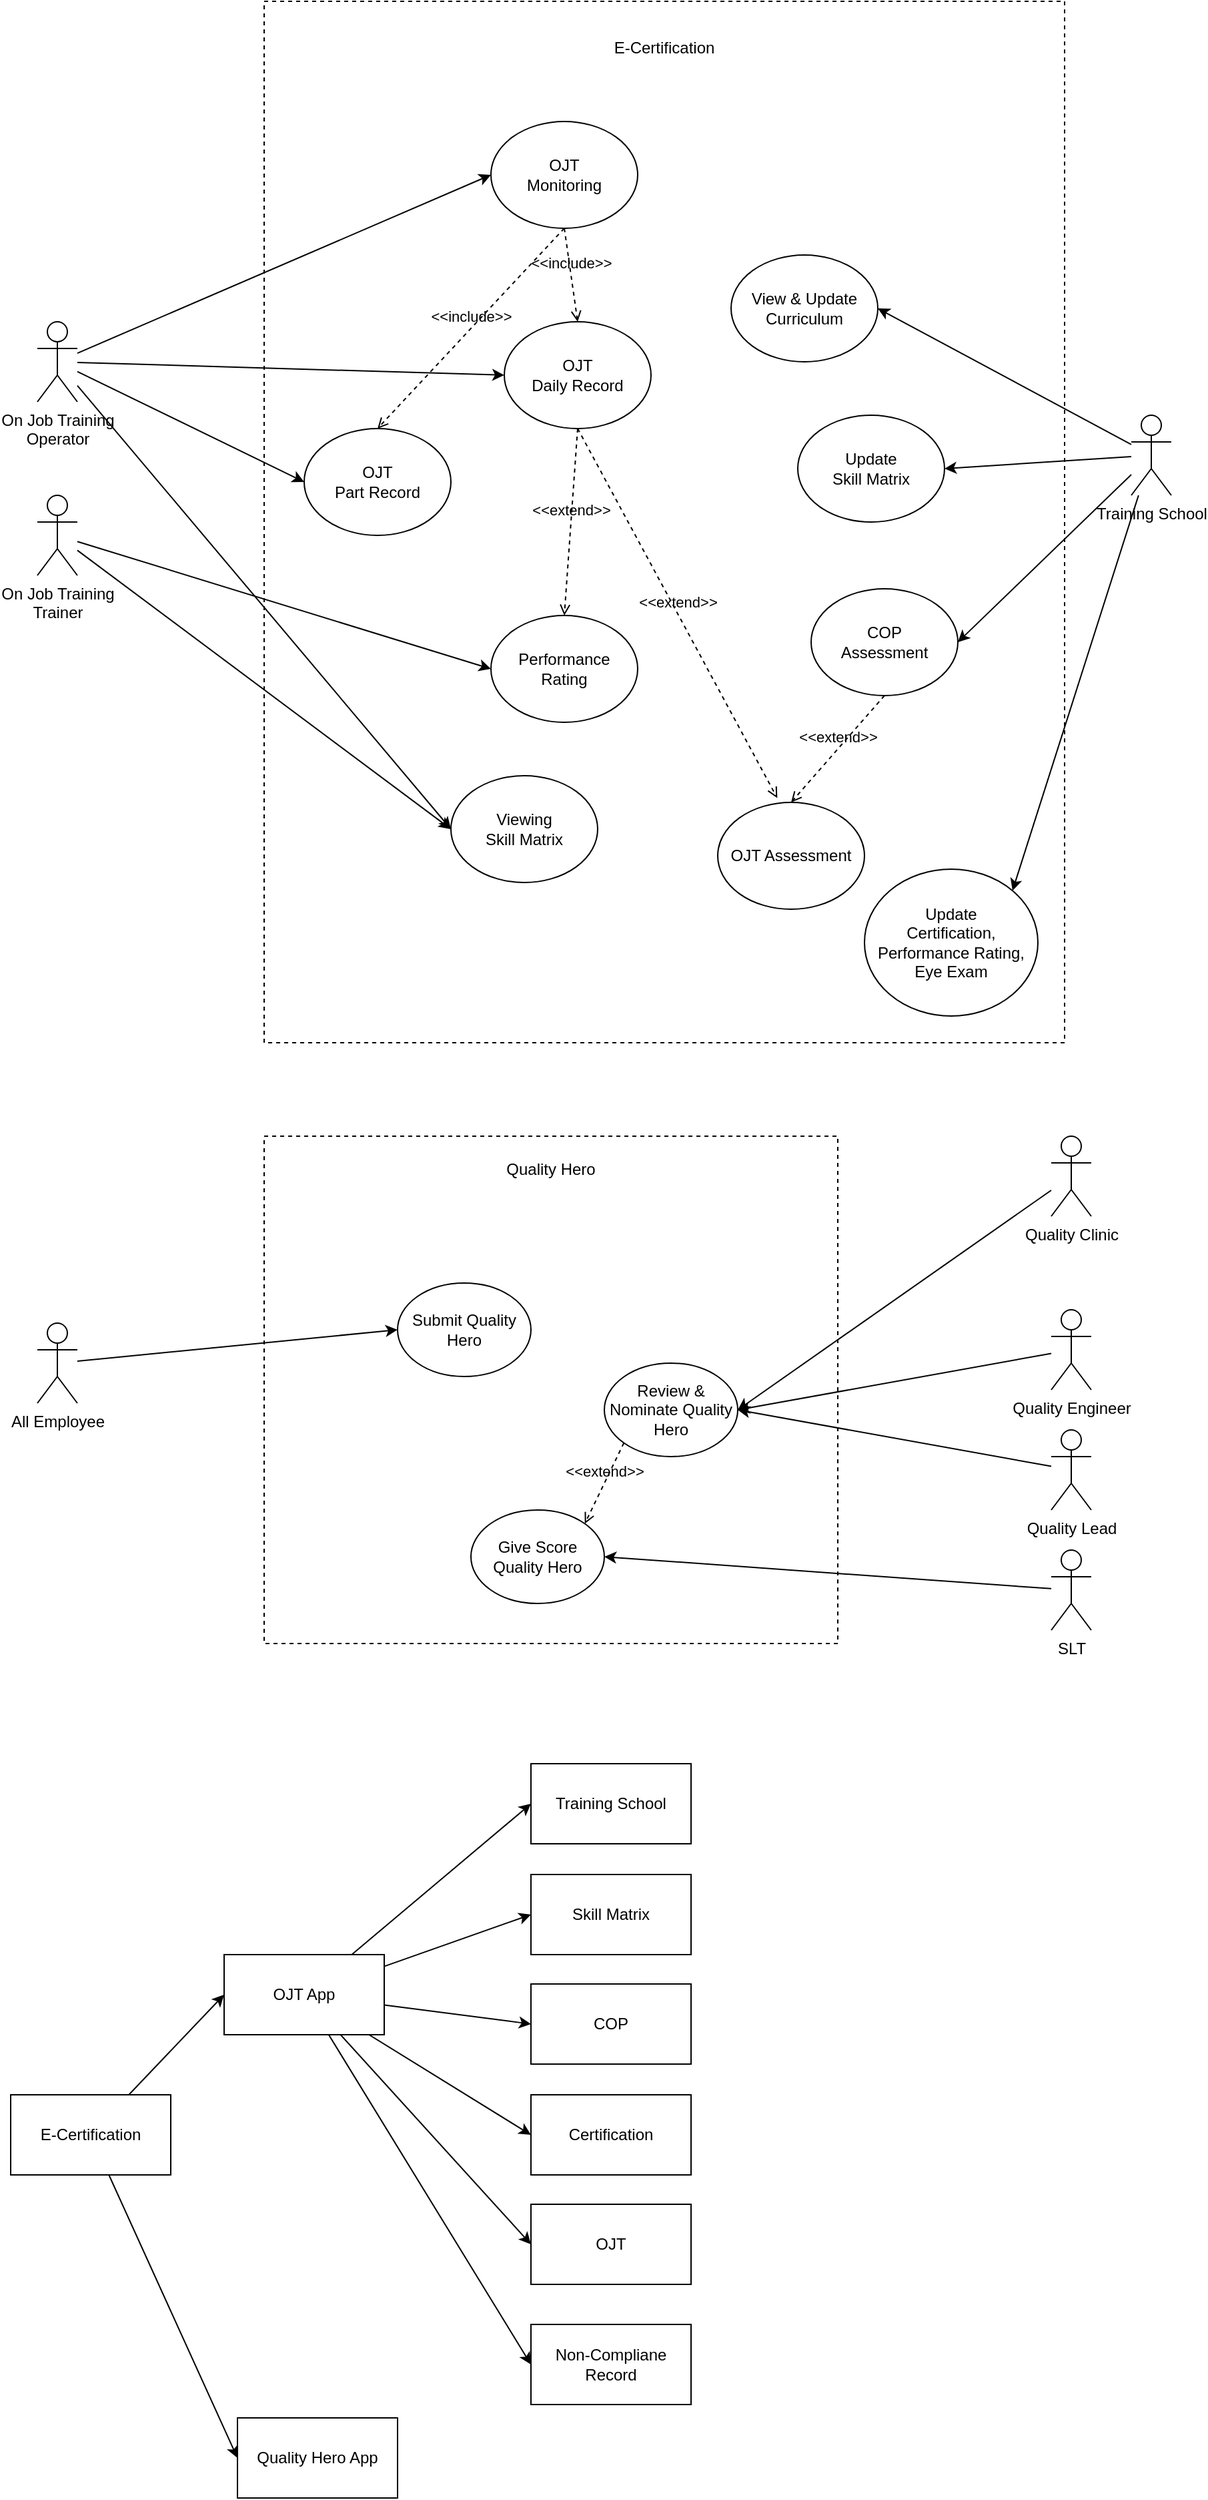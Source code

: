 <mxfile version="28.1.0">
  <diagram name="Page-1" id="vAN0KJlrT1s0Eo0WOsTo">
    <mxGraphModel dx="1197" dy="1808" grid="1" gridSize="10" guides="1" tooltips="1" connect="1" arrows="1" fold="1" page="1" pageScale="1" pageWidth="850" pageHeight="1100" math="0" shadow="0">
      <root>
        <mxCell id="0" />
        <mxCell id="1" parent="0" />
        <mxCell id="QV0MePQZohn8qoribHQy-36" value="" style="rounded=0;whiteSpace=wrap;html=1;fillColor=none;dashed=1;" vertex="1" parent="1">
          <mxGeometry x="430" y="-80" width="600" height="780" as="geometry" />
        </mxCell>
        <mxCell id="QV0MePQZohn8qoribHQy-19" style="edgeStyle=none;rounded=0;orthogonalLoop=1;jettySize=auto;html=1;entryX=0;entryY=0.5;entryDx=0;entryDy=0;" edge="1" parent="1" source="QV0MePQZohn8qoribHQy-1" target="QV0MePQZohn8qoribHQy-8">
          <mxGeometry relative="1" as="geometry" />
        </mxCell>
        <mxCell id="QV0MePQZohn8qoribHQy-20" style="edgeStyle=none;rounded=0;orthogonalLoop=1;jettySize=auto;html=1;entryX=0;entryY=0.5;entryDx=0;entryDy=0;" edge="1" parent="1" source="QV0MePQZohn8qoribHQy-1" target="QV0MePQZohn8qoribHQy-9">
          <mxGeometry relative="1" as="geometry" />
        </mxCell>
        <mxCell id="QV0MePQZohn8qoribHQy-21" style="edgeStyle=none;rounded=0;orthogonalLoop=1;jettySize=auto;html=1;entryX=0;entryY=0.5;entryDx=0;entryDy=0;" edge="1" parent="1" source="QV0MePQZohn8qoribHQy-1" target="QV0MePQZohn8qoribHQy-12">
          <mxGeometry relative="1" as="geometry" />
        </mxCell>
        <mxCell id="QV0MePQZohn8qoribHQy-27" style="edgeStyle=none;rounded=0;orthogonalLoop=1;jettySize=auto;html=1;entryX=0;entryY=0.5;entryDx=0;entryDy=0;" edge="1" parent="1" source="QV0MePQZohn8qoribHQy-1" target="QV0MePQZohn8qoribHQy-13">
          <mxGeometry relative="1" as="geometry" />
        </mxCell>
        <mxCell id="QV0MePQZohn8qoribHQy-1" value="On Job Training&lt;div&gt;Operator&lt;/div&gt;" style="shape=umlActor;verticalLabelPosition=bottom;verticalAlign=top;html=1;outlineConnect=0;" vertex="1" parent="1">
          <mxGeometry x="260" y="160" width="30" height="60" as="geometry" />
        </mxCell>
        <mxCell id="QV0MePQZohn8qoribHQy-22" style="edgeStyle=none;rounded=0;orthogonalLoop=1;jettySize=auto;html=1;entryX=0;entryY=0.5;entryDx=0;entryDy=0;" edge="1" parent="1" source="QV0MePQZohn8qoribHQy-6" target="QV0MePQZohn8qoribHQy-10">
          <mxGeometry relative="1" as="geometry" />
        </mxCell>
        <mxCell id="QV0MePQZohn8qoribHQy-26" style="edgeStyle=none;rounded=0;orthogonalLoop=1;jettySize=auto;html=1;entryX=0;entryY=0.5;entryDx=0;entryDy=0;" edge="1" parent="1" source="QV0MePQZohn8qoribHQy-6" target="QV0MePQZohn8qoribHQy-13">
          <mxGeometry relative="1" as="geometry" />
        </mxCell>
        <mxCell id="QV0MePQZohn8qoribHQy-6" value="On Job Training&lt;div&gt;Trainer&lt;/div&gt;" style="shape=umlActor;verticalLabelPosition=bottom;verticalAlign=top;html=1;outlineConnect=0;" vertex="1" parent="1">
          <mxGeometry x="260" y="290" width="30" height="60" as="geometry" />
        </mxCell>
        <mxCell id="QV0MePQZohn8qoribHQy-28" style="edgeStyle=none;rounded=0;orthogonalLoop=1;jettySize=auto;html=1;entryX=1;entryY=0.5;entryDx=0;entryDy=0;" edge="1" parent="1" source="QV0MePQZohn8qoribHQy-7" target="QV0MePQZohn8qoribHQy-11">
          <mxGeometry relative="1" as="geometry" />
        </mxCell>
        <mxCell id="QV0MePQZohn8qoribHQy-29" style="edgeStyle=none;rounded=0;orthogonalLoop=1;jettySize=auto;html=1;entryX=1;entryY=0.5;entryDx=0;entryDy=0;" edge="1" parent="1" source="QV0MePQZohn8qoribHQy-7" target="QV0MePQZohn8qoribHQy-14">
          <mxGeometry relative="1" as="geometry" />
        </mxCell>
        <mxCell id="QV0MePQZohn8qoribHQy-35" style="edgeStyle=none;rounded=0;orthogonalLoop=1;jettySize=auto;html=1;entryX=1;entryY=0.5;entryDx=0;entryDy=0;" edge="1" parent="1" source="QV0MePQZohn8qoribHQy-7" target="QV0MePQZohn8qoribHQy-15">
          <mxGeometry relative="1" as="geometry" />
        </mxCell>
        <mxCell id="QV0MePQZohn8qoribHQy-39" style="edgeStyle=none;rounded=0;orthogonalLoop=1;jettySize=auto;html=1;entryX=1;entryY=0;entryDx=0;entryDy=0;" edge="1" parent="1" source="QV0MePQZohn8qoribHQy-7" target="QV0MePQZohn8qoribHQy-17">
          <mxGeometry relative="1" as="geometry" />
        </mxCell>
        <mxCell id="QV0MePQZohn8qoribHQy-7" value="Training School" style="shape=umlActor;verticalLabelPosition=bottom;verticalAlign=top;html=1;outlineConnect=0;" vertex="1" parent="1">
          <mxGeometry x="1080" y="230" width="30" height="60" as="geometry" />
        </mxCell>
        <mxCell id="QV0MePQZohn8qoribHQy-8" value="OJT&lt;br&gt;Daily Record" style="ellipse;whiteSpace=wrap;html=1;" vertex="1" parent="1">
          <mxGeometry x="610" y="160" width="110" height="80" as="geometry" />
        </mxCell>
        <mxCell id="QV0MePQZohn8qoribHQy-9" value="OJT&lt;br&gt;Part Record" style="ellipse;whiteSpace=wrap;html=1;" vertex="1" parent="1">
          <mxGeometry x="460" y="240" width="110" height="80" as="geometry" />
        </mxCell>
        <mxCell id="QV0MePQZohn8qoribHQy-10" value="Performance &lt;br&gt;Rating" style="ellipse;whiteSpace=wrap;html=1;" vertex="1" parent="1">
          <mxGeometry x="600" y="380" width="110" height="80" as="geometry" />
        </mxCell>
        <mxCell id="QV0MePQZohn8qoribHQy-11" value="View &amp;amp; Update&lt;div&gt;Curriculum&lt;/div&gt;" style="ellipse;whiteSpace=wrap;html=1;" vertex="1" parent="1">
          <mxGeometry x="780" y="110" width="110" height="80" as="geometry" />
        </mxCell>
        <mxCell id="QV0MePQZohn8qoribHQy-12" value="OJT &lt;br&gt;Monitoring" style="ellipse;whiteSpace=wrap;html=1;" vertex="1" parent="1">
          <mxGeometry x="600" y="10" width="110" height="80" as="geometry" />
        </mxCell>
        <mxCell id="QV0MePQZohn8qoribHQy-13" value="Viewing &lt;br&gt;Skill Matrix" style="ellipse;whiteSpace=wrap;html=1;" vertex="1" parent="1">
          <mxGeometry x="570" y="500" width="110" height="80" as="geometry" />
        </mxCell>
        <mxCell id="QV0MePQZohn8qoribHQy-14" value="Update&lt;br&gt;Skill Matrix" style="ellipse;whiteSpace=wrap;html=1;" vertex="1" parent="1">
          <mxGeometry x="830" y="230" width="110" height="80" as="geometry" />
        </mxCell>
        <mxCell id="QV0MePQZohn8qoribHQy-15" value="COP&lt;br&gt;Assessment" style="ellipse;whiteSpace=wrap;html=1;" vertex="1" parent="1">
          <mxGeometry x="840" y="360" width="110" height="80" as="geometry" />
        </mxCell>
        <mxCell id="QV0MePQZohn8qoribHQy-16" value="OJT Assessment" style="ellipse;whiteSpace=wrap;html=1;" vertex="1" parent="1">
          <mxGeometry x="770" y="520" width="110" height="80" as="geometry" />
        </mxCell>
        <mxCell id="QV0MePQZohn8qoribHQy-17" value="Update &lt;br&gt;Certification, Performance Rating, Eye Exam" style="ellipse;whiteSpace=wrap;html=1;" vertex="1" parent="1">
          <mxGeometry x="880" y="570" width="130" height="110" as="geometry" />
        </mxCell>
        <mxCell id="QV0MePQZohn8qoribHQy-23" value="&amp;lt;&amp;lt;extend&amp;gt;&amp;gt;" style="html=1;verticalAlign=bottom;labelBackgroundColor=none;endArrow=open;endFill=0;dashed=1;rounded=0;entryX=0.5;entryY=0;entryDx=0;entryDy=0;exitX=0.5;exitY=1;exitDx=0;exitDy=0;" edge="1" parent="1" source="QV0MePQZohn8qoribHQy-8" target="QV0MePQZohn8qoribHQy-10">
          <mxGeometry width="160" relative="1" as="geometry">
            <mxPoint x="460" y="280" as="sourcePoint" />
            <mxPoint x="620" y="280" as="targetPoint" />
          </mxGeometry>
        </mxCell>
        <mxCell id="QV0MePQZohn8qoribHQy-24" value="&amp;lt;&amp;lt;include&amp;gt;&amp;gt;" style="html=1;verticalAlign=bottom;labelBackgroundColor=none;endArrow=open;endFill=0;dashed=1;rounded=0;entryX=0.5;entryY=0;entryDx=0;entryDy=0;exitX=0.5;exitY=1;exitDx=0;exitDy=0;" edge="1" parent="1" source="QV0MePQZohn8qoribHQy-12" target="QV0MePQZohn8qoribHQy-9">
          <mxGeometry width="160" relative="1" as="geometry">
            <mxPoint x="460" y="280" as="sourcePoint" />
            <mxPoint x="620" y="280" as="targetPoint" />
          </mxGeometry>
        </mxCell>
        <mxCell id="QV0MePQZohn8qoribHQy-25" value="&amp;lt;&amp;lt;include&amp;gt;&amp;gt;" style="html=1;verticalAlign=bottom;labelBackgroundColor=none;endArrow=open;endFill=0;dashed=1;rounded=0;entryX=0.5;entryY=0;entryDx=0;entryDy=0;exitX=0.5;exitY=1;exitDx=0;exitDy=0;" edge="1" parent="1" source="QV0MePQZohn8qoribHQy-12" target="QV0MePQZohn8qoribHQy-8">
          <mxGeometry width="160" relative="1" as="geometry">
            <mxPoint x="720" y="190" as="sourcePoint" />
            <mxPoint x="580" y="340" as="targetPoint" />
          </mxGeometry>
        </mxCell>
        <mxCell id="QV0MePQZohn8qoribHQy-33" value="&amp;lt;&amp;lt;extend&amp;gt;&amp;gt;" style="html=1;verticalAlign=bottom;labelBackgroundColor=none;endArrow=open;endFill=0;dashed=1;rounded=0;entryX=0.406;entryY=-0.04;entryDx=0;entryDy=0;exitX=0.5;exitY=1;exitDx=0;exitDy=0;entryPerimeter=0;" edge="1" parent="1" source="QV0MePQZohn8qoribHQy-8" target="QV0MePQZohn8qoribHQy-16">
          <mxGeometry width="160" relative="1" as="geometry">
            <mxPoint x="760" y="350" as="sourcePoint" />
            <mxPoint x="935" y="496" as="targetPoint" />
          </mxGeometry>
        </mxCell>
        <mxCell id="QV0MePQZohn8qoribHQy-34" value="&amp;lt;&amp;lt;extend&amp;gt;&amp;gt;" style="html=1;verticalAlign=bottom;labelBackgroundColor=none;endArrow=open;endFill=0;dashed=1;rounded=0;entryX=0.5;entryY=0;entryDx=0;entryDy=0;exitX=0.5;exitY=1;exitDx=0;exitDy=0;" edge="1" parent="1" source="QV0MePQZohn8qoribHQy-15" target="QV0MePQZohn8qoribHQy-16">
          <mxGeometry width="160" relative="1" as="geometry">
            <mxPoint x="680" y="250" as="sourcePoint" />
            <mxPoint x="830" y="517" as="targetPoint" />
          </mxGeometry>
        </mxCell>
        <mxCell id="QV0MePQZohn8qoribHQy-37" value="E-Certification" style="text;html=1;align=center;verticalAlign=middle;whiteSpace=wrap;rounded=0;" vertex="1" parent="1">
          <mxGeometry x="675" y="-60" width="110" height="30" as="geometry" />
        </mxCell>
        <mxCell id="QV0MePQZohn8qoribHQy-40" value="" style="rounded=0;whiteSpace=wrap;html=1;fillColor=none;dashed=1;" vertex="1" parent="1">
          <mxGeometry x="430" y="770" width="430" height="380" as="geometry" />
        </mxCell>
        <mxCell id="QV0MePQZohn8qoribHQy-41" value="Quality Hero" style="text;html=1;align=center;verticalAlign=middle;whiteSpace=wrap;rounded=0;" vertex="1" parent="1">
          <mxGeometry x="590" y="780" width="110" height="30" as="geometry" />
        </mxCell>
        <mxCell id="QV0MePQZohn8qoribHQy-50" style="edgeStyle=none;rounded=0;orthogonalLoop=1;jettySize=auto;html=1;entryX=0;entryY=0.5;entryDx=0;entryDy=0;" edge="1" parent="1" source="QV0MePQZohn8qoribHQy-42" target="QV0MePQZohn8qoribHQy-43">
          <mxGeometry relative="1" as="geometry" />
        </mxCell>
        <mxCell id="QV0MePQZohn8qoribHQy-42" value="All Employee" style="shape=umlActor;verticalLabelPosition=bottom;verticalAlign=top;html=1;outlineConnect=0;" vertex="1" parent="1">
          <mxGeometry x="260" y="910" width="30" height="60" as="geometry" />
        </mxCell>
        <mxCell id="QV0MePQZohn8qoribHQy-43" value="Submit Quality Hero" style="ellipse;whiteSpace=wrap;html=1;" vertex="1" parent="1">
          <mxGeometry x="530" y="880" width="100" height="70" as="geometry" />
        </mxCell>
        <mxCell id="QV0MePQZohn8qoribHQy-44" value="Review &amp;amp; Nominate Quality Hero" style="ellipse;whiteSpace=wrap;html=1;" vertex="1" parent="1">
          <mxGeometry x="685" y="940" width="100" height="70" as="geometry" />
        </mxCell>
        <mxCell id="QV0MePQZohn8qoribHQy-45" value="Give Score&lt;div&gt;Quality Hero&lt;/div&gt;" style="ellipse;whiteSpace=wrap;html=1;" vertex="1" parent="1">
          <mxGeometry x="585" y="1050" width="100" height="70" as="geometry" />
        </mxCell>
        <mxCell id="QV0MePQZohn8qoribHQy-51" style="edgeStyle=none;rounded=0;orthogonalLoop=1;jettySize=auto;html=1;entryX=1;entryY=0.5;entryDx=0;entryDy=0;" edge="1" parent="1" source="QV0MePQZohn8qoribHQy-46" target="QV0MePQZohn8qoribHQy-44">
          <mxGeometry relative="1" as="geometry" />
        </mxCell>
        <mxCell id="QV0MePQZohn8qoribHQy-46" value="Quality Clinic" style="shape=umlActor;verticalLabelPosition=bottom;verticalAlign=top;html=1;outlineConnect=0;" vertex="1" parent="1">
          <mxGeometry x="1020" y="770" width="30" height="60" as="geometry" />
        </mxCell>
        <mxCell id="QV0MePQZohn8qoribHQy-52" style="edgeStyle=none;rounded=0;orthogonalLoop=1;jettySize=auto;html=1;entryX=1;entryY=0.5;entryDx=0;entryDy=0;" edge="1" parent="1" source="QV0MePQZohn8qoribHQy-47" target="QV0MePQZohn8qoribHQy-44">
          <mxGeometry relative="1" as="geometry" />
        </mxCell>
        <mxCell id="QV0MePQZohn8qoribHQy-47" value="Quality Engineer" style="shape=umlActor;verticalLabelPosition=bottom;verticalAlign=top;html=1;outlineConnect=0;" vertex="1" parent="1">
          <mxGeometry x="1020" y="900" width="30" height="60" as="geometry" />
        </mxCell>
        <mxCell id="QV0MePQZohn8qoribHQy-56" style="edgeStyle=none;rounded=0;orthogonalLoop=1;jettySize=auto;html=1;entryX=1;entryY=0.5;entryDx=0;entryDy=0;" edge="1" parent="1" source="QV0MePQZohn8qoribHQy-48" target="QV0MePQZohn8qoribHQy-45">
          <mxGeometry relative="1" as="geometry" />
        </mxCell>
        <mxCell id="QV0MePQZohn8qoribHQy-48" value="SLT" style="shape=umlActor;verticalLabelPosition=bottom;verticalAlign=top;html=1;outlineConnect=0;" vertex="1" parent="1">
          <mxGeometry x="1020" y="1080" width="30" height="60" as="geometry" />
        </mxCell>
        <mxCell id="QV0MePQZohn8qoribHQy-53" style="edgeStyle=none;rounded=0;orthogonalLoop=1;jettySize=auto;html=1;entryX=1;entryY=0.5;entryDx=0;entryDy=0;" edge="1" parent="1" source="QV0MePQZohn8qoribHQy-49" target="QV0MePQZohn8qoribHQy-44">
          <mxGeometry relative="1" as="geometry" />
        </mxCell>
        <mxCell id="QV0MePQZohn8qoribHQy-49" value="Quality Lead" style="shape=umlActor;verticalLabelPosition=bottom;verticalAlign=top;html=1;outlineConnect=0;" vertex="1" parent="1">
          <mxGeometry x="1020" y="990" width="30" height="60" as="geometry" />
        </mxCell>
        <mxCell id="QV0MePQZohn8qoribHQy-55" value="&amp;lt;&amp;lt;extend&amp;gt;&amp;gt;" style="html=1;verticalAlign=bottom;labelBackgroundColor=none;endArrow=open;endFill=0;dashed=1;rounded=0;entryX=1;entryY=0;entryDx=0;entryDy=0;exitX=0;exitY=1;exitDx=0;exitDy=0;" edge="1" parent="1" source="QV0MePQZohn8qoribHQy-44" target="QV0MePQZohn8qoribHQy-45">
          <mxGeometry width="160" relative="1" as="geometry">
            <mxPoint x="790" y="740" as="sourcePoint" />
            <mxPoint x="910" y="667" as="targetPoint" />
          </mxGeometry>
        </mxCell>
        <mxCell id="QV0MePQZohn8qoribHQy-65" style="edgeStyle=none;rounded=0;orthogonalLoop=1;jettySize=auto;html=1;entryX=0;entryY=0.5;entryDx=0;entryDy=0;" edge="1" parent="1" source="QV0MePQZohn8qoribHQy-57" target="QV0MePQZohn8qoribHQy-58">
          <mxGeometry relative="1" as="geometry" />
        </mxCell>
        <mxCell id="QV0MePQZohn8qoribHQy-71" style="edgeStyle=none;rounded=0;orthogonalLoop=1;jettySize=auto;html=1;entryX=0;entryY=0.5;entryDx=0;entryDy=0;" edge="1" parent="1" source="QV0MePQZohn8qoribHQy-57" target="QV0MePQZohn8qoribHQy-59">
          <mxGeometry relative="1" as="geometry" />
        </mxCell>
        <mxCell id="QV0MePQZohn8qoribHQy-57" value="E-Certification" style="rounded=0;whiteSpace=wrap;html=1;" vertex="1" parent="1">
          <mxGeometry x="240" y="1488" width="120" height="60" as="geometry" />
        </mxCell>
        <mxCell id="QV0MePQZohn8qoribHQy-66" style="edgeStyle=none;rounded=0;orthogonalLoop=1;jettySize=auto;html=1;entryX=0;entryY=0.5;entryDx=0;entryDy=0;" edge="1" parent="1" source="QV0MePQZohn8qoribHQy-58" target="QV0MePQZohn8qoribHQy-60">
          <mxGeometry relative="1" as="geometry" />
        </mxCell>
        <mxCell id="QV0MePQZohn8qoribHQy-67" style="edgeStyle=none;rounded=0;orthogonalLoop=1;jettySize=auto;html=1;entryX=0;entryY=0.5;entryDx=0;entryDy=0;" edge="1" parent="1" source="QV0MePQZohn8qoribHQy-58" target="QV0MePQZohn8qoribHQy-61">
          <mxGeometry relative="1" as="geometry" />
        </mxCell>
        <mxCell id="QV0MePQZohn8qoribHQy-68" style="edgeStyle=none;rounded=0;orthogonalLoop=1;jettySize=auto;html=1;entryX=0;entryY=0.5;entryDx=0;entryDy=0;" edge="1" parent="1" source="QV0MePQZohn8qoribHQy-58" target="QV0MePQZohn8qoribHQy-62">
          <mxGeometry relative="1" as="geometry" />
        </mxCell>
        <mxCell id="QV0MePQZohn8qoribHQy-69" style="edgeStyle=none;rounded=0;orthogonalLoop=1;jettySize=auto;html=1;entryX=0;entryY=0.5;entryDx=0;entryDy=0;" edge="1" parent="1" source="QV0MePQZohn8qoribHQy-58" target="QV0MePQZohn8qoribHQy-63">
          <mxGeometry relative="1" as="geometry" />
        </mxCell>
        <mxCell id="QV0MePQZohn8qoribHQy-70" style="edgeStyle=none;rounded=0;orthogonalLoop=1;jettySize=auto;html=1;entryX=0;entryY=0.5;entryDx=0;entryDy=0;" edge="1" parent="1" source="QV0MePQZohn8qoribHQy-58" target="QV0MePQZohn8qoribHQy-64">
          <mxGeometry relative="1" as="geometry" />
        </mxCell>
        <mxCell id="QV0MePQZohn8qoribHQy-73" style="edgeStyle=none;rounded=0;orthogonalLoop=1;jettySize=auto;html=1;entryX=0;entryY=0.5;entryDx=0;entryDy=0;" edge="1" parent="1" source="QV0MePQZohn8qoribHQy-58" target="QV0MePQZohn8qoribHQy-72">
          <mxGeometry relative="1" as="geometry" />
        </mxCell>
        <mxCell id="QV0MePQZohn8qoribHQy-58" value="OJT App" style="rounded=0;whiteSpace=wrap;html=1;" vertex="1" parent="1">
          <mxGeometry x="400" y="1383" width="120" height="60" as="geometry" />
        </mxCell>
        <mxCell id="QV0MePQZohn8qoribHQy-59" value="Quality Hero App" style="rounded=0;whiteSpace=wrap;html=1;" vertex="1" parent="1">
          <mxGeometry x="410" y="1730" width="120" height="60" as="geometry" />
        </mxCell>
        <mxCell id="QV0MePQZohn8qoribHQy-60" value="Training School" style="rounded=0;whiteSpace=wrap;html=1;" vertex="1" parent="1">
          <mxGeometry x="630" y="1240" width="120" height="60" as="geometry" />
        </mxCell>
        <mxCell id="QV0MePQZohn8qoribHQy-61" value="Skill Matrix" style="rounded=0;whiteSpace=wrap;html=1;" vertex="1" parent="1">
          <mxGeometry x="630" y="1323" width="120" height="60" as="geometry" />
        </mxCell>
        <mxCell id="QV0MePQZohn8qoribHQy-62" value="COP" style="rounded=0;whiteSpace=wrap;html=1;" vertex="1" parent="1">
          <mxGeometry x="630" y="1405" width="120" height="60" as="geometry" />
        </mxCell>
        <mxCell id="QV0MePQZohn8qoribHQy-63" value="Certification" style="rounded=0;whiteSpace=wrap;html=1;" vertex="1" parent="1">
          <mxGeometry x="630" y="1488" width="120" height="60" as="geometry" />
        </mxCell>
        <mxCell id="QV0MePQZohn8qoribHQy-64" value="OJT" style="rounded=0;whiteSpace=wrap;html=1;" vertex="1" parent="1">
          <mxGeometry x="630" y="1570" width="120" height="60" as="geometry" />
        </mxCell>
        <mxCell id="QV0MePQZohn8qoribHQy-72" value="Non-Compliane Record" style="rounded=0;whiteSpace=wrap;html=1;" vertex="1" parent="1">
          <mxGeometry x="630" y="1660" width="120" height="60" as="geometry" />
        </mxCell>
      </root>
    </mxGraphModel>
  </diagram>
</mxfile>
